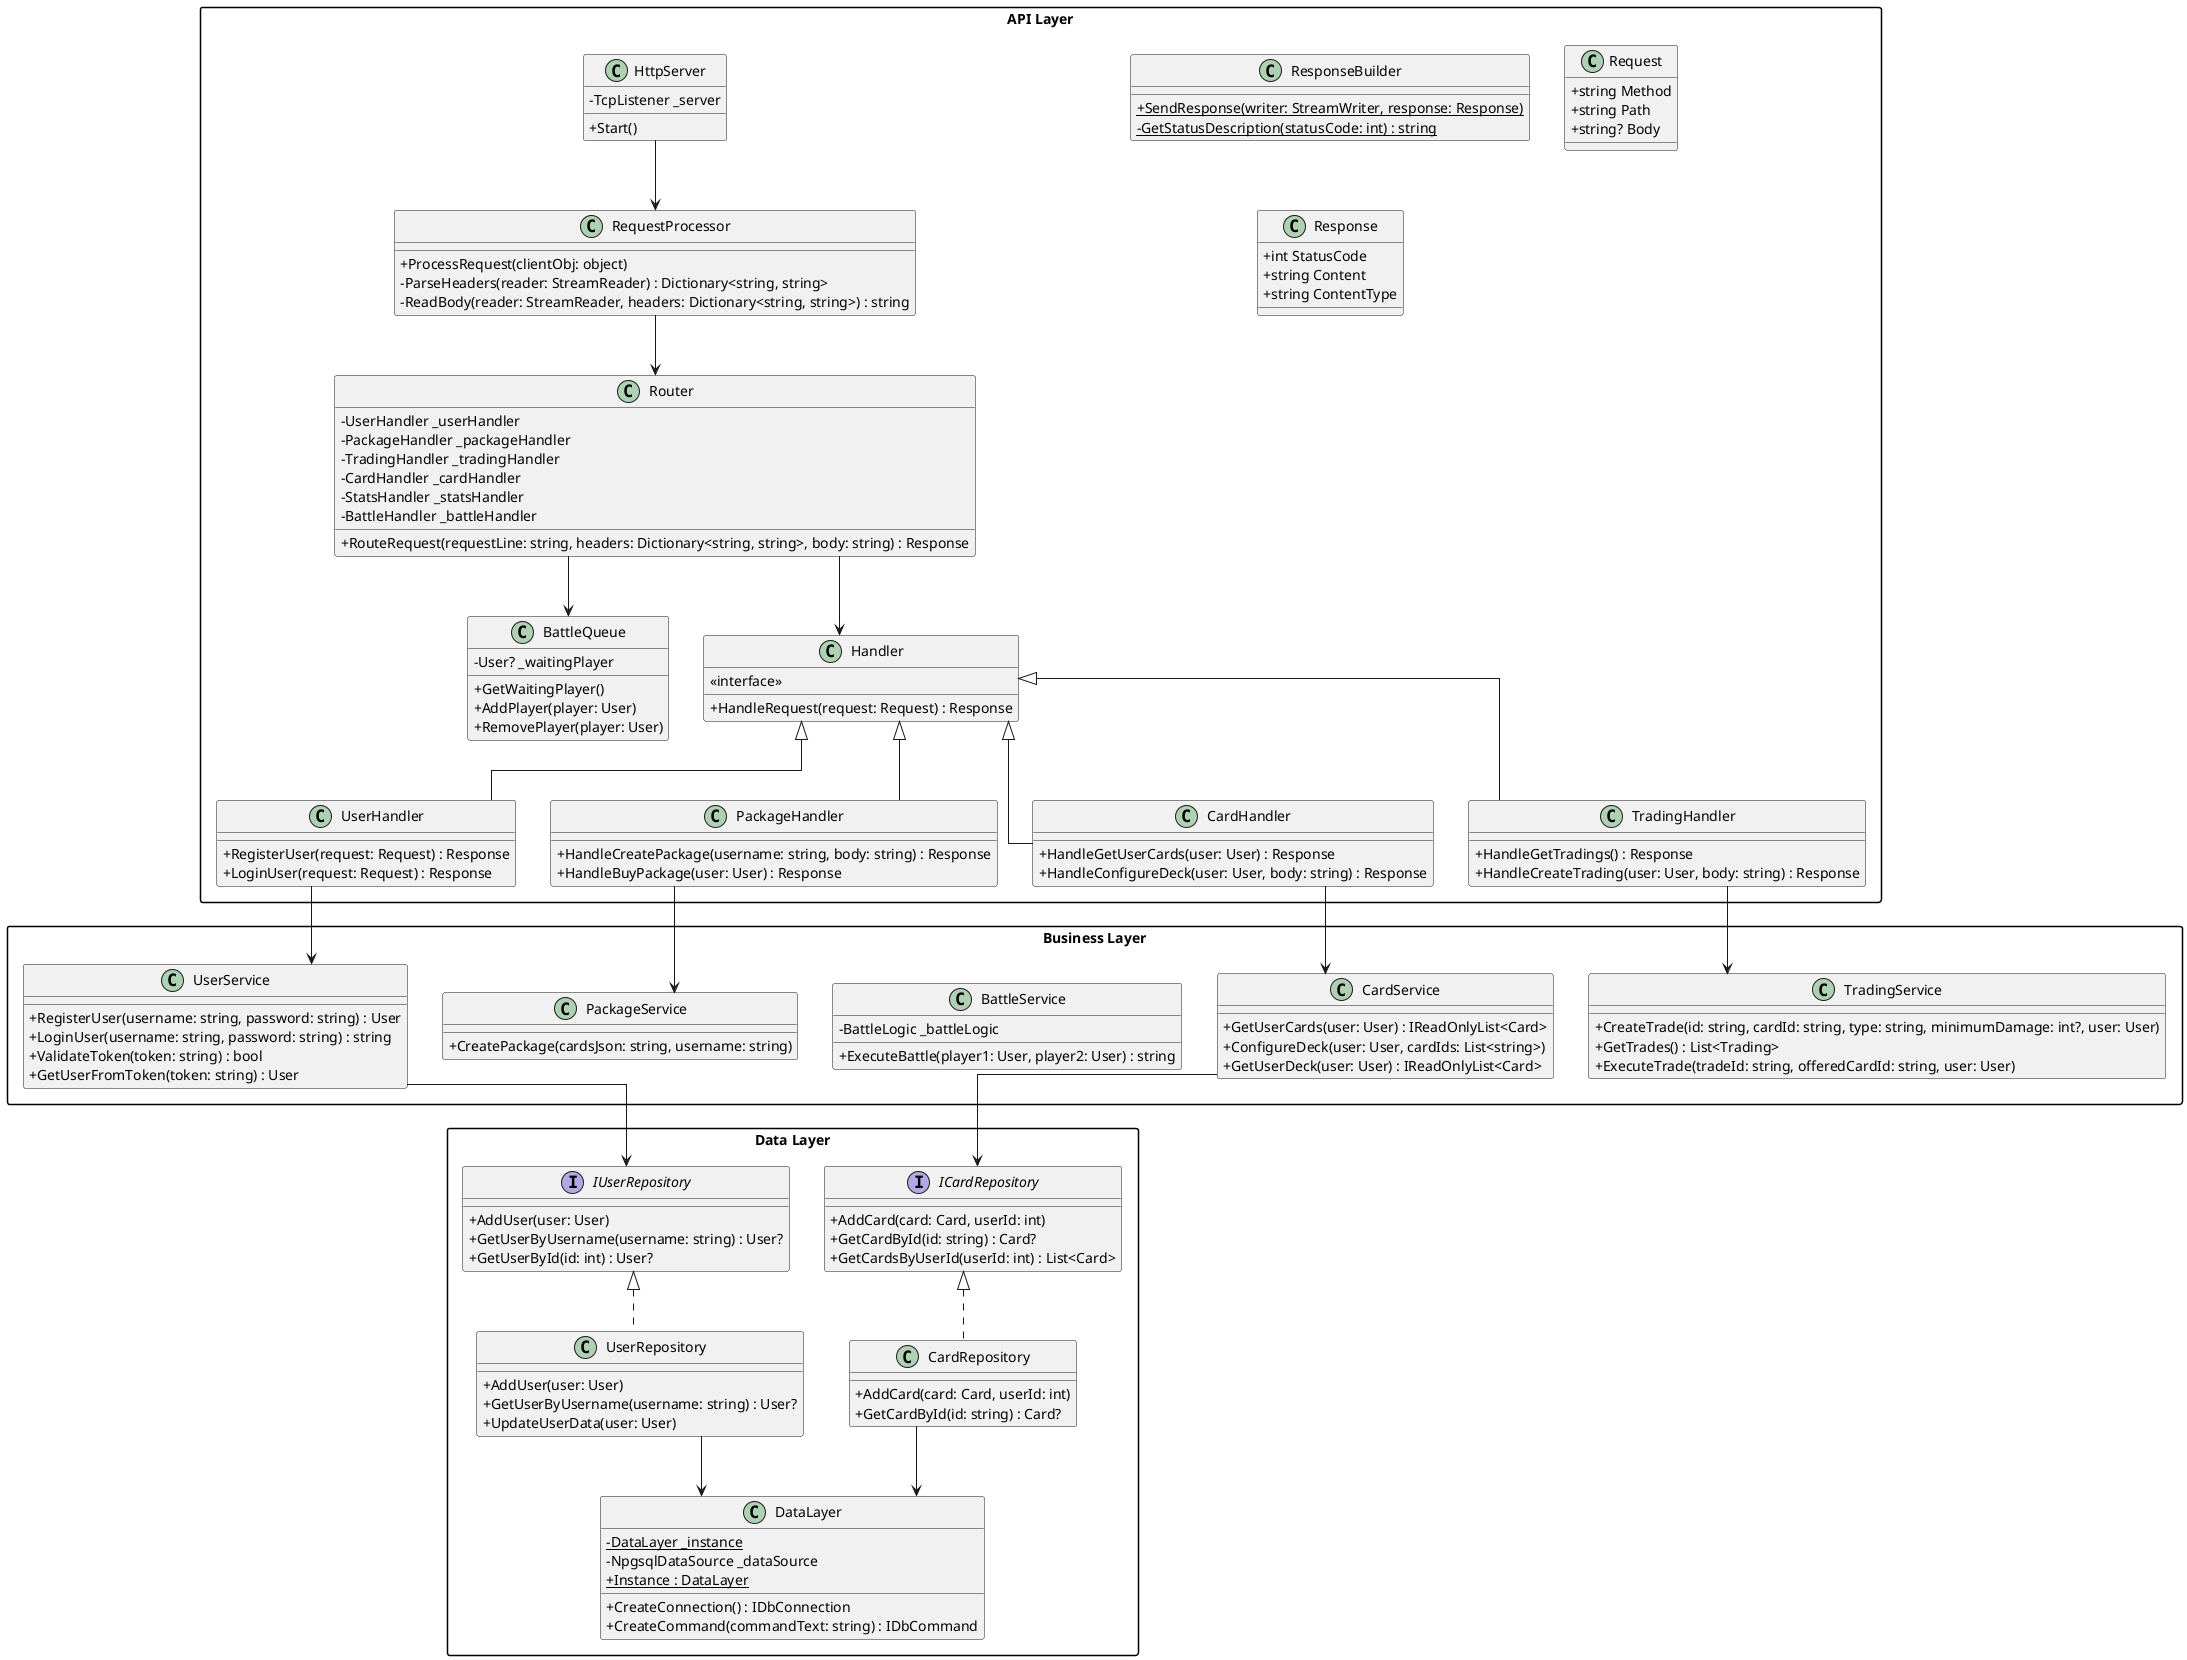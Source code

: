 @startuml
skinparam packageStyle rectangle
skinparam linetype ortho
skinparam classAttributeIconSize 0

package "API Layer" {
    class HttpServer {
        -TcpListener _server
        +Start()
    }

    class RequestProcessor {
        +ProcessRequest(clientObj: object)
        -ParseHeaders(reader: StreamReader) : Dictionary<string, string>
        -ReadBody(reader: StreamReader, headers: Dictionary<string, string>) : string
    }

    class Router {
        -UserHandler _userHandler
        -PackageHandler _packageHandler
        -TradingHandler _tradingHandler
        -CardHandler _cardHandler
        -StatsHandler _statsHandler
        -BattleHandler _battleHandler
        +RouteRequest(requestLine: string, headers: Dictionary<string, string>, body: string) : Response
    }

    class BattleQueue {
        -User? _waitingPlayer
        +GetWaitingPlayer()
        +AddPlayer(player: User)
        +RemovePlayer(player: User)
    }

    class ResponseBuilder {
        +{static} SendResponse(writer: StreamWriter, response: Response)
        -{static} GetStatusDescription(statusCode: int) : string
    }

    class Handler {
        <<interface>>
        +HandleRequest(request: Request) : Response
    }

    class UserHandler {
        +RegisterUser(request: Request) : Response
        +LoginUser(request: Request) : Response
    }

    class PackageHandler {
        +HandleCreatePackage(username: string, body: string) : Response
        +HandleBuyPackage(user: User) : Response
    }

    class CardHandler {
        +HandleGetUserCards(user: User) : Response
        +HandleConfigureDeck(user: User, body: string) : Response
    }

    class TradingHandler {
        +HandleGetTradings() : Response
        +HandleCreateTrading(user: User, body: string) : Response
    }

    class Request {
        +string Method
        +string Path
        +string? Body
    }

    class Response {
        +int StatusCode
        +string Content
        +string ContentType
    }
}

package "Business Layer" {
    class UserService {
        +RegisterUser(username: string, password: string) : User
        +LoginUser(username: string, password: string) : string
        +ValidateToken(token: string) : bool
        +GetUserFromToken(token: string) : User
    }

    class CardService {
        +GetUserCards(user: User) : IReadOnlyList<Card>
        +ConfigureDeck(user: User, cardIds: List<string>)
        +GetUserDeck(user: User) : IReadOnlyList<Card>
    }

    class BattleService {
        -BattleLogic _battleLogic
        +ExecuteBattle(player1: User, player2: User) : string
    }

    class PackageService {
        +CreatePackage(cardsJson: string, username: string)
    }

    class TradingService {
        +CreateTrade(id: string, cardId: string, type: string, minimumDamage: int?, user: User)
        +GetTrades() : List<Trading>
        +ExecuteTrade(tradeId: string, offeredCardId: string, user: User)
    }
}

package "Data Layer" {
    class DataLayer {
        -{static} DataLayer _instance
        -NpgsqlDataSource _dataSource
        +{static} Instance : DataLayer
        +CreateConnection() : IDbConnection
        +CreateCommand(commandText: string) : IDbCommand
    }

    interface IUserRepository {
        +AddUser(user: User)
        +GetUserByUsername(username: string) : User?
        +GetUserById(id: int) : User?
    }

    interface ICardRepository {
        +AddCard(card: Card, userId: int)
        +GetCardById(id: string) : Card?
        +GetCardsByUserId(userId: int) : List<Card>
    }

    class UserRepository {
        +AddUser(user: User)
        +GetUserByUsername(username: string) : User?
        +UpdateUserData(user: User)
    }

    class CardRepository {
        +AddCard(card: Card, userId: int)
        +GetCardById(id: string) : Card?
    }
}

HttpServer --> RequestProcessor
RequestProcessor --> Router
Router --> Handler
Handler <|-- UserHandler
Handler <|-- PackageHandler
Handler <|-- CardHandler
Handler <|-- TradingHandler
Router --> BattleQueue

UserHandler --> UserService
CardHandler --> CardService
PackageHandler --> PackageService
TradingHandler --> TradingService

UserService --> IUserRepository
CardService --> ICardRepository
IUserRepository <|.. UserRepository
ICardRepository <|.. CardRepository

UserRepository --> DataLayer
CardRepository --> DataLayer

@enduml